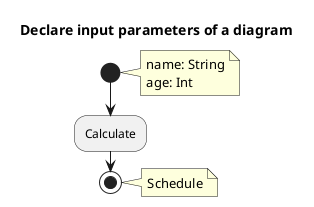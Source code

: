 @startuml
'https://plantuml.com/activity-diagram-beta

title Declare input parameters of a diagram

start
note right
    name: String
    age: Int
end note
:Calculate;
stop
note right: Schedule

@enduml
